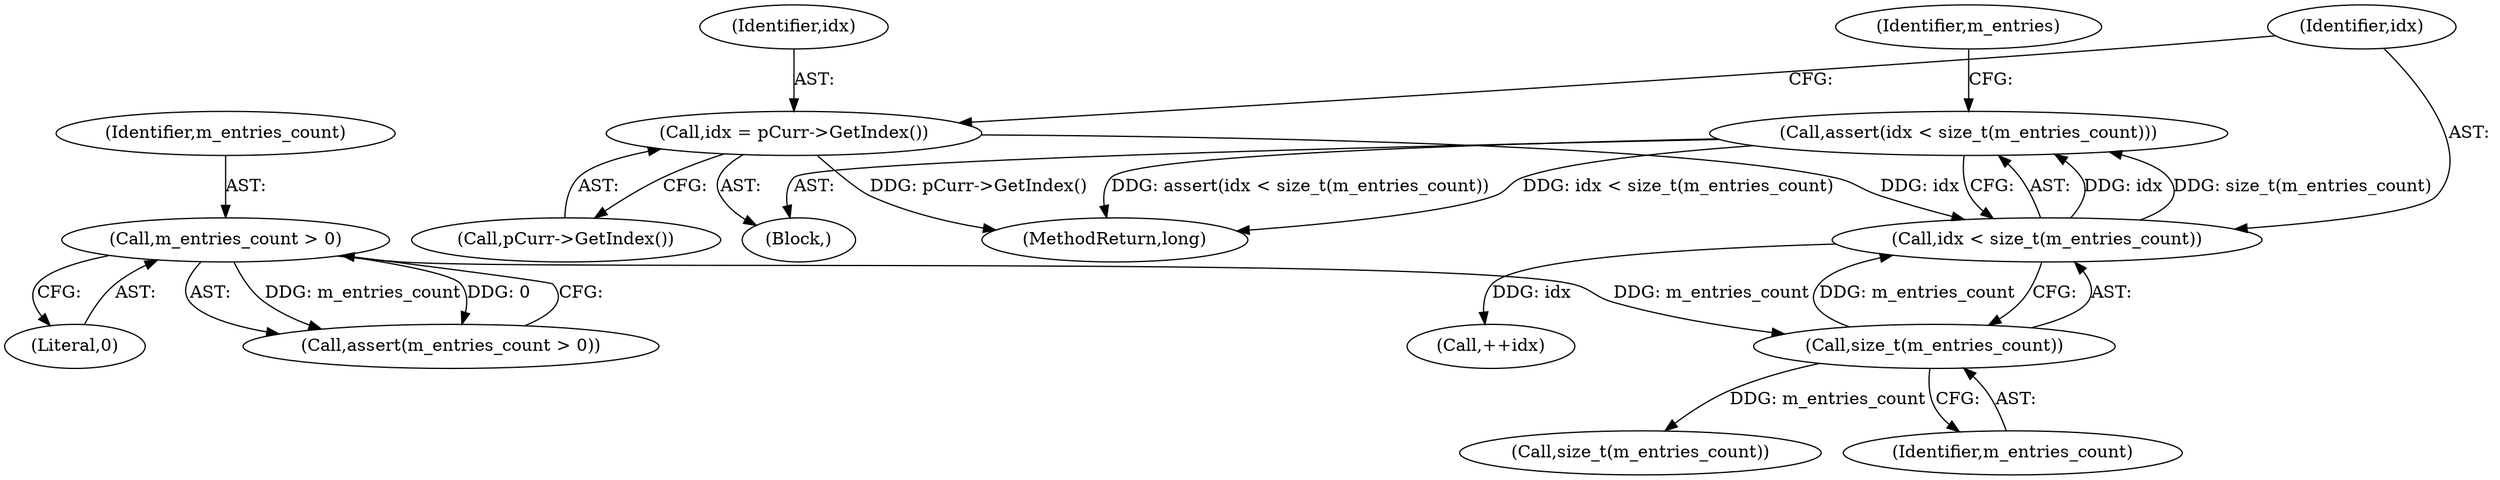 digraph "0_Android_04839626ed859623901ebd3a5fd483982186b59d_107@API" {
"1000117" [label="(Call,assert(idx < size_t(m_entries_count)))"];
"1000118" [label="(Call,idx < size_t(m_entries_count))"];
"1000114" [label="(Call,idx = pCurr->GetIndex())"];
"1000120" [label="(Call,size_t(m_entries_count))"];
"1000110" [label="(Call,m_entries_count > 0)"];
"1000116" [label="(Call,pCurr->GetIndex())"];
"1000120" [label="(Call,size_t(m_entries_count))"];
"1000115" [label="(Identifier,idx)"];
"1000110" [label="(Call,m_entries_count > 0)"];
"1000184" [label="(MethodReturn,long)"];
"1000112" [label="(Literal,0)"];
"1000109" [label="(Call,assert(m_entries_count > 0))"];
"1000111" [label="(Identifier,m_entries_count)"];
"1000128" [label="(Call,++idx)"];
"1000119" [label="(Identifier,idx)"];
"1000117" [label="(Call,assert(idx < size_t(m_entries_count)))"];
"1000125" [label="(Identifier,m_entries)"];
"1000133" [label="(Call,size_t(m_entries_count))"];
"1000118" [label="(Call,idx < size_t(m_entries_count))"];
"1000104" [label="(Block,)"];
"1000121" [label="(Identifier,m_entries_count)"];
"1000114" [label="(Call,idx = pCurr->GetIndex())"];
"1000117" -> "1000104"  [label="AST: "];
"1000117" -> "1000118"  [label="CFG: "];
"1000118" -> "1000117"  [label="AST: "];
"1000125" -> "1000117"  [label="CFG: "];
"1000117" -> "1000184"  [label="DDG: idx < size_t(m_entries_count)"];
"1000117" -> "1000184"  [label="DDG: assert(idx < size_t(m_entries_count))"];
"1000118" -> "1000117"  [label="DDG: idx"];
"1000118" -> "1000117"  [label="DDG: size_t(m_entries_count)"];
"1000118" -> "1000120"  [label="CFG: "];
"1000119" -> "1000118"  [label="AST: "];
"1000120" -> "1000118"  [label="AST: "];
"1000114" -> "1000118"  [label="DDG: idx"];
"1000120" -> "1000118"  [label="DDG: m_entries_count"];
"1000118" -> "1000128"  [label="DDG: idx"];
"1000114" -> "1000104"  [label="AST: "];
"1000114" -> "1000116"  [label="CFG: "];
"1000115" -> "1000114"  [label="AST: "];
"1000116" -> "1000114"  [label="AST: "];
"1000119" -> "1000114"  [label="CFG: "];
"1000114" -> "1000184"  [label="DDG: pCurr->GetIndex()"];
"1000120" -> "1000121"  [label="CFG: "];
"1000121" -> "1000120"  [label="AST: "];
"1000110" -> "1000120"  [label="DDG: m_entries_count"];
"1000120" -> "1000133"  [label="DDG: m_entries_count"];
"1000110" -> "1000109"  [label="AST: "];
"1000110" -> "1000112"  [label="CFG: "];
"1000111" -> "1000110"  [label="AST: "];
"1000112" -> "1000110"  [label="AST: "];
"1000109" -> "1000110"  [label="CFG: "];
"1000110" -> "1000109"  [label="DDG: m_entries_count"];
"1000110" -> "1000109"  [label="DDG: 0"];
}
